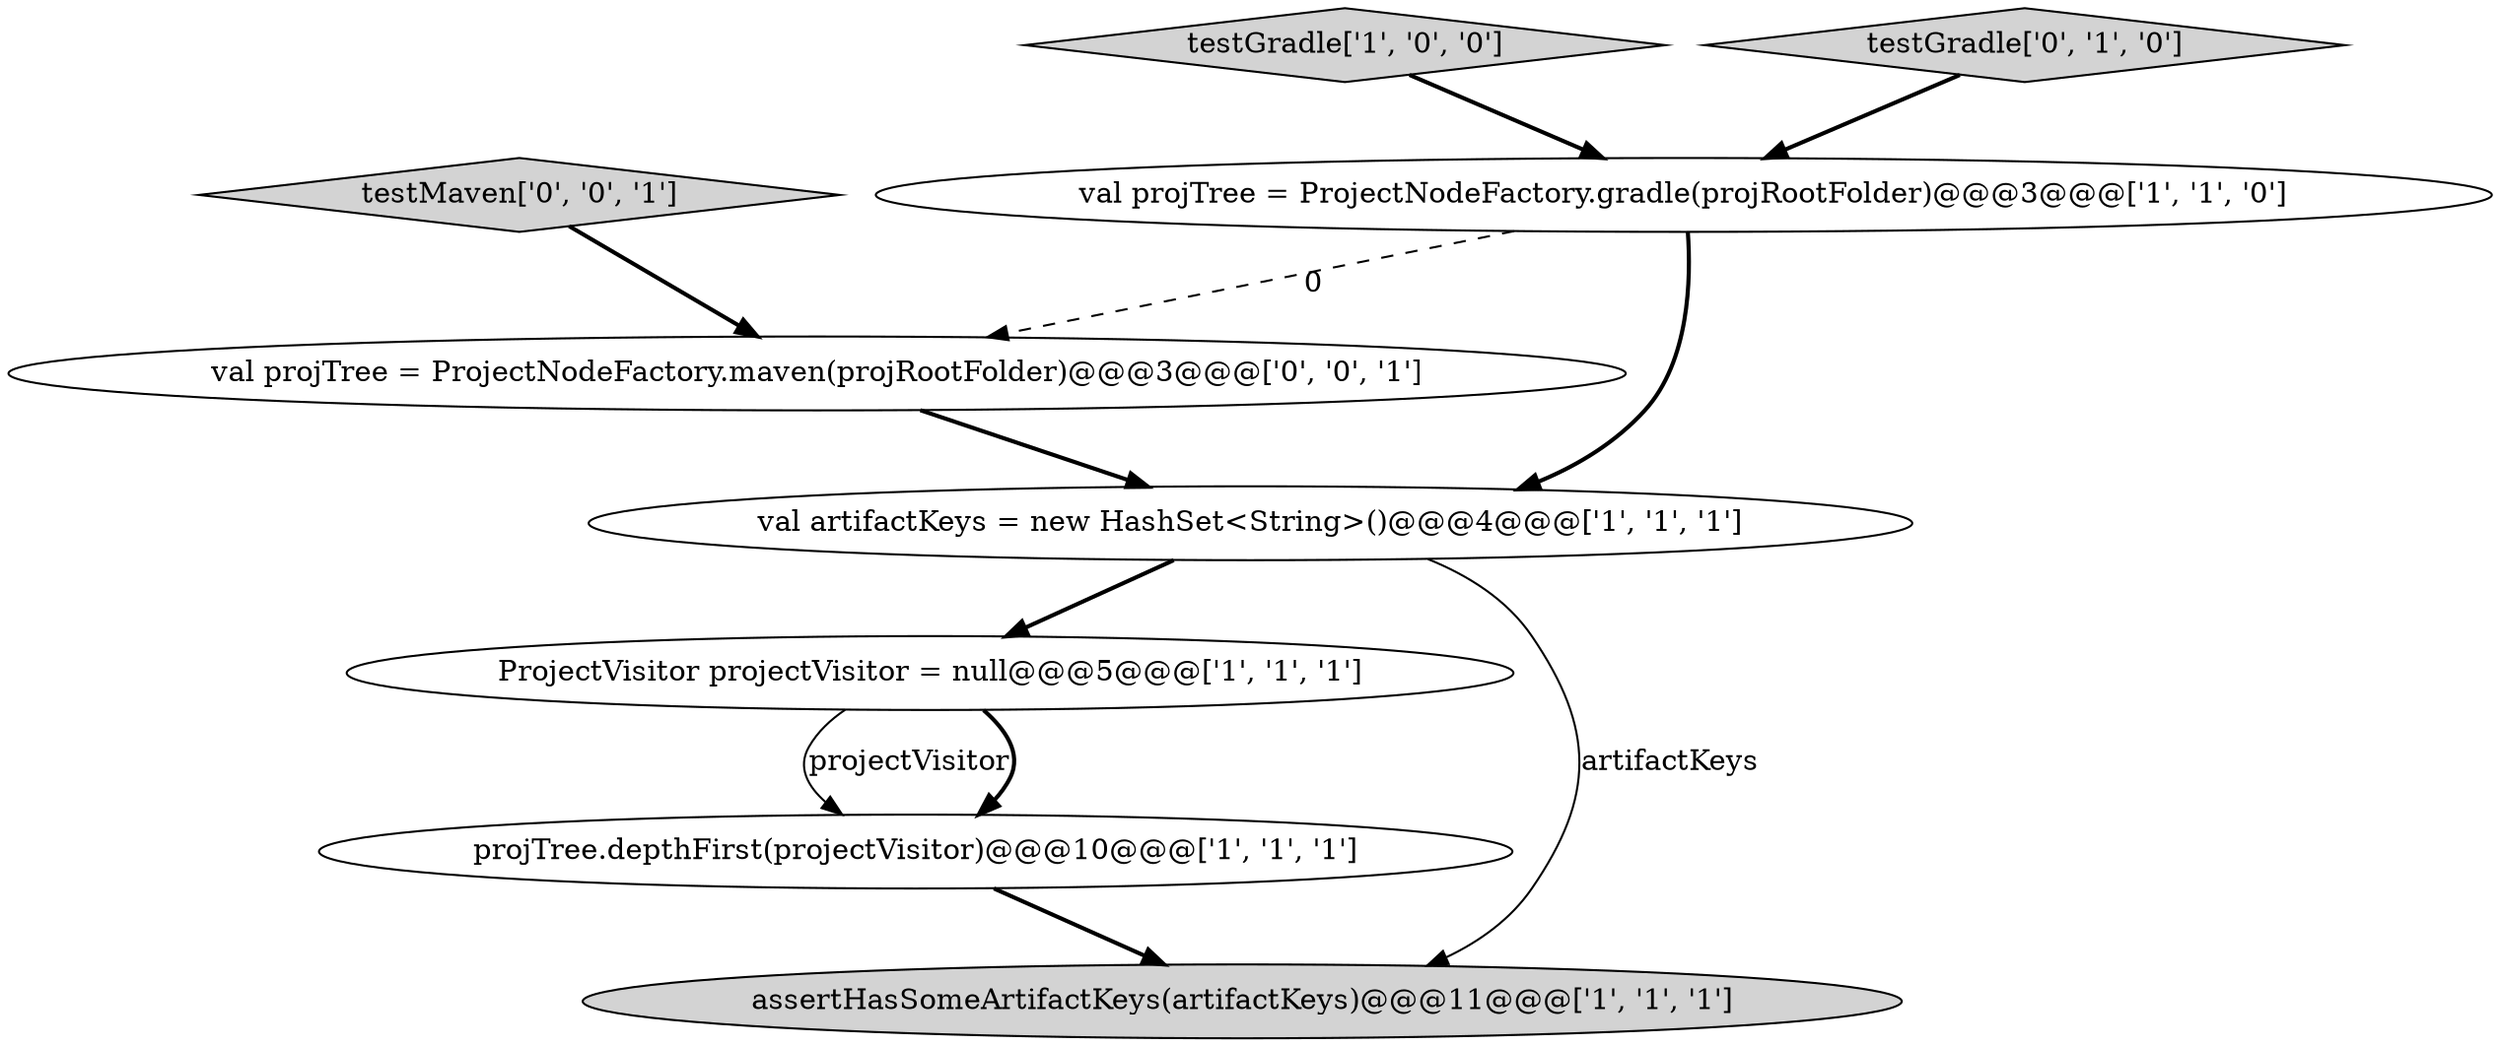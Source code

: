 digraph {
0 [style = filled, label = "val projTree = ProjectNodeFactory.gradle(projRootFolder)@@@3@@@['1', '1', '0']", fillcolor = white, shape = ellipse image = "AAA0AAABBB1BBB"];
2 [style = filled, label = "projTree.depthFirst(projectVisitor)@@@10@@@['1', '1', '1']", fillcolor = white, shape = ellipse image = "AAA0AAABBB1BBB"];
7 [style = filled, label = "val projTree = ProjectNodeFactory.maven(projRootFolder)@@@3@@@['0', '0', '1']", fillcolor = white, shape = ellipse image = "AAA0AAABBB3BBB"];
5 [style = filled, label = "testGradle['1', '0', '0']", fillcolor = lightgray, shape = diamond image = "AAA0AAABBB1BBB"];
3 [style = filled, label = "val artifactKeys = new HashSet<String>()@@@4@@@['1', '1', '1']", fillcolor = white, shape = ellipse image = "AAA0AAABBB1BBB"];
4 [style = filled, label = "ProjectVisitor projectVisitor = null@@@5@@@['1', '1', '1']", fillcolor = white, shape = ellipse image = "AAA0AAABBB1BBB"];
6 [style = filled, label = "testGradle['0', '1', '0']", fillcolor = lightgray, shape = diamond image = "AAA0AAABBB2BBB"];
1 [style = filled, label = "assertHasSomeArtifactKeys(artifactKeys)@@@11@@@['1', '1', '1']", fillcolor = lightgray, shape = ellipse image = "AAA0AAABBB1BBB"];
8 [style = filled, label = "testMaven['0', '0', '1']", fillcolor = lightgray, shape = diamond image = "AAA0AAABBB3BBB"];
0->3 [style = bold, label=""];
4->2 [style = solid, label="projectVisitor"];
6->0 [style = bold, label=""];
4->2 [style = bold, label=""];
5->0 [style = bold, label=""];
0->7 [style = dashed, label="0"];
3->4 [style = bold, label=""];
3->1 [style = solid, label="artifactKeys"];
2->1 [style = bold, label=""];
7->3 [style = bold, label=""];
8->7 [style = bold, label=""];
}
